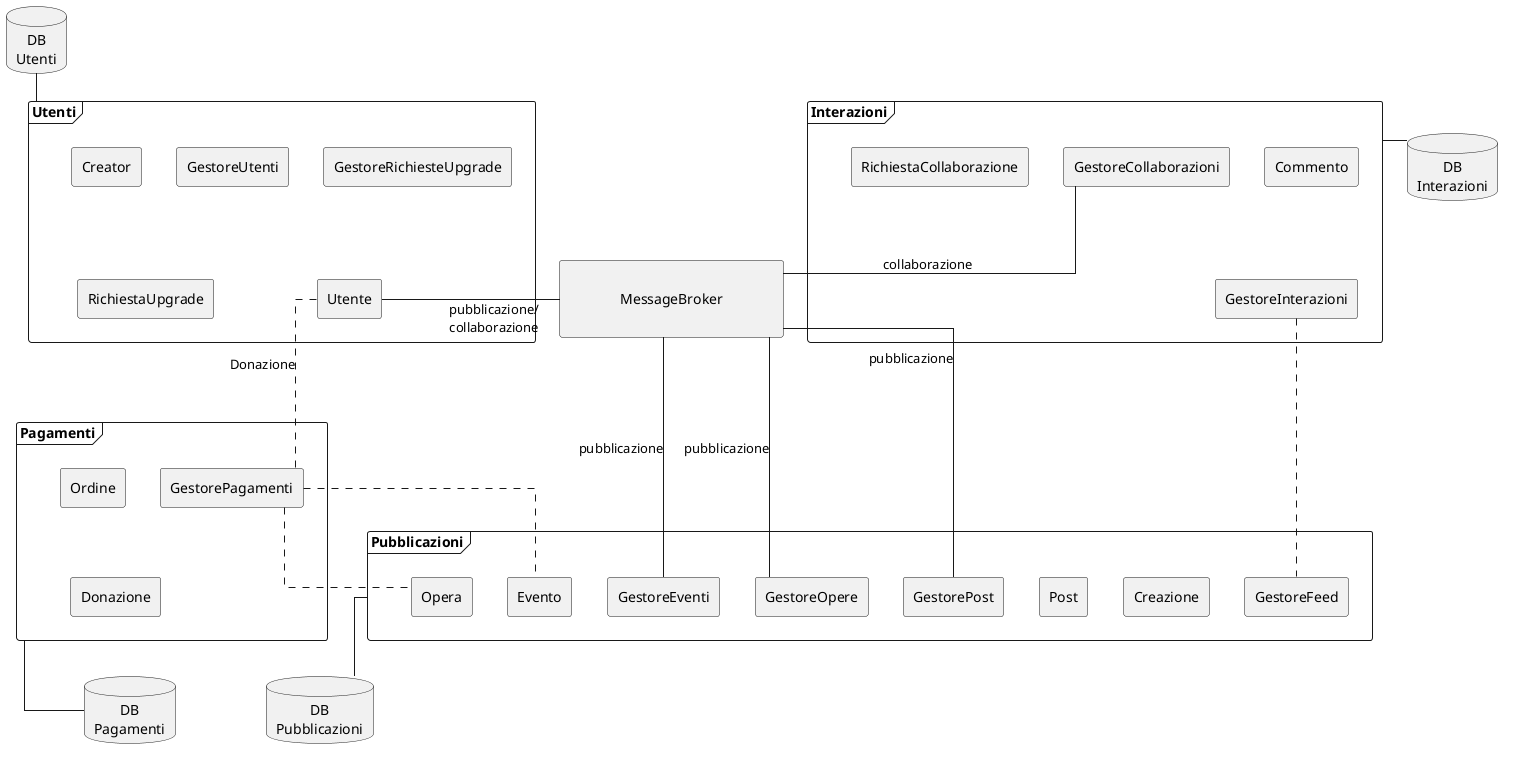 @startuml
skinparam componentStyle rectangle
skinparam defaultTextAlignment center
skinparam linetype ortho

frame "Utenti" as fut {
  [Utente]
  [Creator]
  [GestoreUtenti]
  [RichiestaUpgrade]
  [GestoreRichiesteUpgrade]
}

frame "Pubblicazioni" as fpu {
  [Opera]
  [Post]
  [Evento]
  [Creazione]
  [GestorePost]
  [GestoreEventi]
  [GestoreOpere]
  [GestoreFeed]
}

[Opera] -[hidden]left- [Creazione]

frame "Interazioni" as fin {
  [Commento]
  [GestoreInterazioni]
  [RichiestaCollaborazione]
  [GestoreCollaborazioni]
}

[GestoreInterazioni] -[hidden]up- [Commento]

frame "Pagamenti" as fpa {
  [Donazione]
  [Ordine]
  [GestorePagamenti]
}

[Donazione] -[hidden]up- [Ordine]

database "DB\nUtenti" as dbut
database "DB\nPubblicazioni" as dbpu
database "DB\nInterazioni" as dbin
database "DB\nPagamenti" as dbpa

rectangle "\nMessageBroker\n\t\t\t\t\t\t\t" as mb1

fin -[hidden]down- mb1
mb1 -[hidden]left- fut
fpa -[hidden]up- fpu
fut -[hidden]down- fpa
dbpa -[hidden]right- dbpu

fut -up- dbut
fpu -down- dbpu
fin -left- dbin
fpa --down- dbpa

mb1 -[hidden]up- [GestoreInterazioni]
mb1 -right- [Utente] : pubblicazione/\ncollaborazione
[GestoreRichiesteUpgrade] -[hidden]down- [Utente]
[Ordine] -[hidden]up- [Utente]
[GestoreRichiesteUpgrade] -[hidden]right- [RichiestaCollaborazione]

[GestorePagamenti] .up. [Utente] : Donazione
[GestorePagamenti] .down. [Opera]
[GestorePagamenti] .down. [Evento]
[GestoreFeed] .up. [GestoreInterazioni]
[GestoreCollaborazioni] -down- mb1 : collaborazione

[GestoreOpere]  ---up- mb1 : pubblicazione
[GestoreEventi] ---up- mb1 : pubblicazione
[GestorePost]   ---up- mb1 : pubblicazione
@enduml
